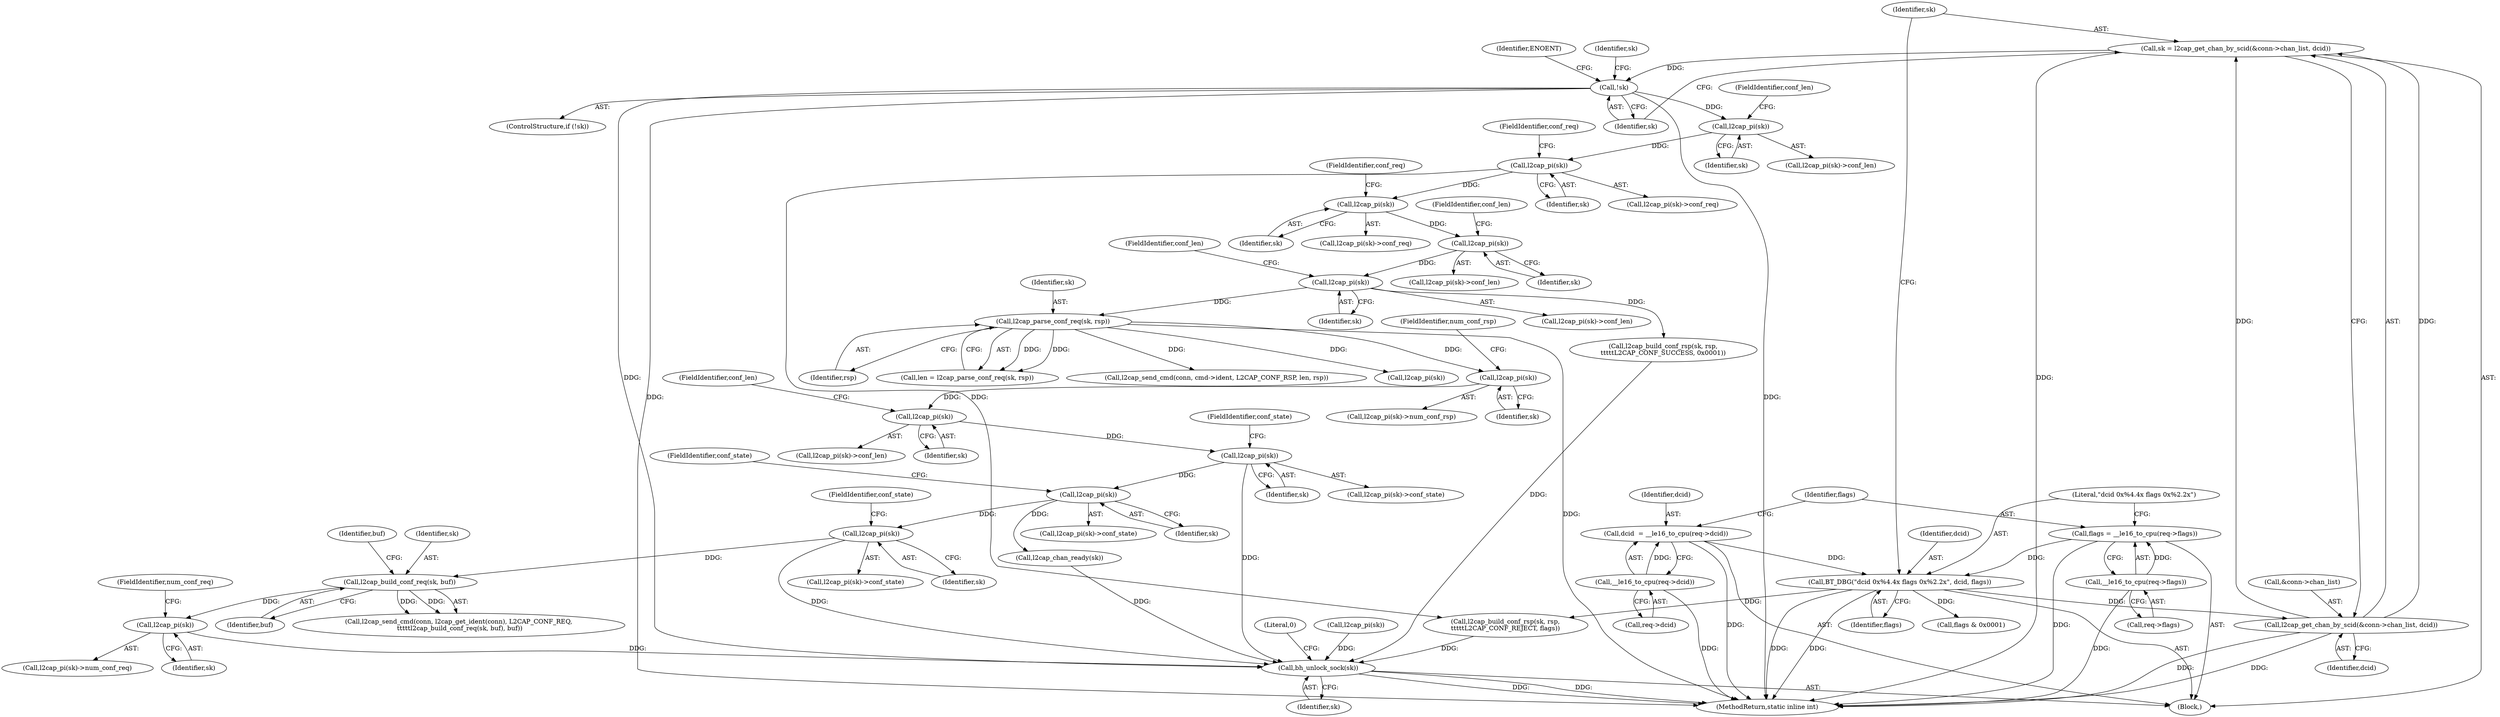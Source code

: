 digraph "0_linux_f2fcfcd670257236ebf2088bbdf26f6a8ef459fe_0@pointer" {
"1000335" [label="(Call,l2cap_pi(sk))"];
"1000329" [label="(Call,l2cap_build_conf_req(sk, buf))"];
"1000318" [label="(Call,l2cap_pi(sk))"];
"1000301" [label="(Call,l2cap_pi(sk))"];
"1000293" [label="(Call,l2cap_pi(sk))"];
"1000285" [label="(Call,l2cap_pi(sk))"];
"1000280" [label="(Call,l2cap_pi(sk))"];
"1000233" [label="(Call,l2cap_parse_conf_req(sk, rsp))"];
"1000209" [label="(Call,l2cap_pi(sk))"];
"1000200" [label="(Call,l2cap_pi(sk))"];
"1000196" [label="(Call,l2cap_pi(sk))"];
"1000176" [label="(Call,l2cap_pi(sk))"];
"1000170" [label="(Call,l2cap_pi(sk))"];
"1000147" [label="(Call,!sk)"];
"1000138" [label="(Call,sk = l2cap_get_chan_by_scid(&conn->chan_list, dcid))"];
"1000140" [label="(Call,l2cap_get_chan_by_scid(&conn->chan_list, dcid))"];
"1000134" [label="(Call,BT_DBG(\"dcid 0x%4.4x flags 0x%2.2x\", dcid, flags))"];
"1000122" [label="(Call,dcid  = __le16_to_cpu(req->dcid))"];
"1000124" [label="(Call,__le16_to_cpu(req->dcid))"];
"1000128" [label="(Call,flags = __le16_to_cpu(req->flags))"];
"1000130" [label="(Call,__le16_to_cpu(req->flags))"];
"1000339" [label="(Call,bh_unlock_sock(sk))"];
"1000199" [label="(Call,l2cap_pi(sk)->conf_len)"];
"1000235" [label="(Identifier,rsp)"];
"1000340" [label="(Identifier,sk)"];
"1000197" [label="(Identifier,sk)"];
"1000295" [label="(FieldIdentifier,conf_state)"];
"1000286" [label="(Identifier,sk)"];
"1000293" [label="(Call,l2cap_pi(sk))"];
"1000137" [label="(Identifier,flags)"];
"1000176" [label="(Call,l2cap_pi(sk))"];
"1000131" [label="(Call,req->flags)"];
"1000128" [label="(Call,flags = __le16_to_cpu(req->flags))"];
"1000175" [label="(Call,l2cap_pi(sk)->conf_req)"];
"1000336" [label="(Identifier,sk)"];
"1000134" [label="(Call,BT_DBG(\"dcid 0x%4.4x flags 0x%2.2x\", dcid, flags))"];
"1000330" [label="(Identifier,sk)"];
"1000139" [label="(Identifier,sk)"];
"1000122" [label="(Call,dcid  = __le16_to_cpu(req->dcid))"];
"1000285" [label="(Call,l2cap_pi(sk))"];
"1000125" [label="(Call,req->dcid)"];
"1000302" [label="(Identifier,sk)"];
"1000136" [label="(Identifier,dcid)"];
"1000311" [label="(Call,l2cap_chan_ready(sk))"];
"1000178" [label="(FieldIdentifier,conf_req)"];
"1000319" [label="(Identifier,sk)"];
"1000147" [label="(Call,!sk)"];
"1000200" [label="(Call,l2cap_pi(sk))"];
"1000224" [label="(Call,l2cap_build_conf_rsp(sk, rsp,\n\t\t\t\t\tL2CAP_CONF_SUCCESS, 0x0001))"];
"1000231" [label="(Call,len = l2cap_parse_conf_req(sk, rsp))"];
"1000172" [label="(FieldIdentifier,conf_len)"];
"1000280" [label="(Call,l2cap_pi(sk))"];
"1000201" [label="(Identifier,sk)"];
"1000234" [label="(Identifier,sk)"];
"1000209" [label="(Call,l2cap_pi(sk))"];
"1000329" [label="(Call,l2cap_build_conf_req(sk, buf))"];
"1000169" [label="(Call,l2cap_pi(sk)->conf_len)"];
"1000140" [label="(Call,l2cap_get_chan_by_scid(&conn->chan_list, dcid))"];
"1000292" [label="(Call,l2cap_pi(sk)->conf_state)"];
"1000324" [label="(Call,l2cap_send_cmd(conn, l2cap_get_ident(conn), L2CAP_CONF_REQ,\n \t\t\t\t\tl2cap_build_conf_req(sk, buf), buf))"];
"1000130" [label="(Call,__le16_to_cpu(req->flags))"];
"1000279" [label="(Call,l2cap_pi(sk)->num_conf_rsp)"];
"1000332" [label="(Identifier,buf)"];
"1000151" [label="(Identifier,ENOENT)"];
"1000110" [label="(Block,)"];
"1000270" [label="(Call,l2cap_send_cmd(conn, cmd->ident, L2CAP_CONF_RSP, len, rsp))"];
"1000141" [label="(Call,&conn->chan_list)"];
"1000300" [label="(Call,l2cap_pi(sk)->conf_state)"];
"1000129" [label="(Identifier,flags)"];
"1000186" [label="(Call,l2cap_build_conf_rsp(sk, rsp,\n\t\t\t\t\tL2CAP_CONF_REJECT, flags))"];
"1000208" [label="(Call,l2cap_pi(sk)->conf_len)"];
"1000342" [label="(Literal,0)"];
"1000320" [label="(FieldIdentifier,conf_state)"];
"1000257" [label="(Call,l2cap_pi(sk))"];
"1000211" [label="(FieldIdentifier,conf_len)"];
"1000294" [label="(Identifier,sk)"];
"1000335" [label="(Call,l2cap_pi(sk))"];
"1000198" [label="(FieldIdentifier,conf_req)"];
"1000195" [label="(Call,l2cap_pi(sk)->conf_req)"];
"1000210" [label="(Identifier,sk)"];
"1000334" [label="(Call,l2cap_pi(sk)->num_conf_req)"];
"1000317" [label="(Call,l2cap_pi(sk)->conf_state)"];
"1000214" [label="(Call,flags & 0x0001)"];
"1000177" [label="(Identifier,sk)"];
"1000233" [label="(Call,l2cap_parse_conf_req(sk, rsp))"];
"1000155" [label="(Identifier,sk)"];
"1000202" [label="(FieldIdentifier,conf_len)"];
"1000171" [label="(Identifier,sk)"];
"1000248" [label="(Call,l2cap_pi(sk))"];
"1000146" [label="(ControlStructure,if (!sk))"];
"1000343" [label="(MethodReturn,static inline int)"];
"1000138" [label="(Call,sk = l2cap_get_chan_by_scid(&conn->chan_list, dcid))"];
"1000170" [label="(Call,l2cap_pi(sk))"];
"1000145" [label="(Identifier,dcid)"];
"1000303" [label="(FieldIdentifier,conf_state)"];
"1000196" [label="(Call,l2cap_pi(sk))"];
"1000124" [label="(Call,__le16_to_cpu(req->dcid))"];
"1000284" [label="(Call,l2cap_pi(sk)->conf_len)"];
"1000135" [label="(Literal,\"dcid 0x%4.4x flags 0x%2.2x\")"];
"1000123" [label="(Identifier,dcid)"];
"1000301" [label="(Call,l2cap_pi(sk))"];
"1000318" [label="(Call,l2cap_pi(sk))"];
"1000281" [label="(Identifier,sk)"];
"1000282" [label="(FieldIdentifier,num_conf_rsp)"];
"1000287" [label="(FieldIdentifier,conf_len)"];
"1000339" [label="(Call,bh_unlock_sock(sk))"];
"1000337" [label="(FieldIdentifier,num_conf_req)"];
"1000148" [label="(Identifier,sk)"];
"1000331" [label="(Identifier,buf)"];
"1000335" -> "1000334"  [label="AST: "];
"1000335" -> "1000336"  [label="CFG: "];
"1000336" -> "1000335"  [label="AST: "];
"1000337" -> "1000335"  [label="CFG: "];
"1000329" -> "1000335"  [label="DDG: "];
"1000335" -> "1000339"  [label="DDG: "];
"1000329" -> "1000324"  [label="AST: "];
"1000329" -> "1000331"  [label="CFG: "];
"1000330" -> "1000329"  [label="AST: "];
"1000331" -> "1000329"  [label="AST: "];
"1000332" -> "1000329"  [label="CFG: "];
"1000329" -> "1000324"  [label="DDG: "];
"1000329" -> "1000324"  [label="DDG: "];
"1000318" -> "1000329"  [label="DDG: "];
"1000318" -> "1000317"  [label="AST: "];
"1000318" -> "1000319"  [label="CFG: "];
"1000319" -> "1000318"  [label="AST: "];
"1000320" -> "1000318"  [label="CFG: "];
"1000301" -> "1000318"  [label="DDG: "];
"1000318" -> "1000339"  [label="DDG: "];
"1000301" -> "1000300"  [label="AST: "];
"1000301" -> "1000302"  [label="CFG: "];
"1000302" -> "1000301"  [label="AST: "];
"1000303" -> "1000301"  [label="CFG: "];
"1000293" -> "1000301"  [label="DDG: "];
"1000301" -> "1000311"  [label="DDG: "];
"1000293" -> "1000292"  [label="AST: "];
"1000293" -> "1000294"  [label="CFG: "];
"1000294" -> "1000293"  [label="AST: "];
"1000295" -> "1000293"  [label="CFG: "];
"1000285" -> "1000293"  [label="DDG: "];
"1000293" -> "1000339"  [label="DDG: "];
"1000285" -> "1000284"  [label="AST: "];
"1000285" -> "1000286"  [label="CFG: "];
"1000286" -> "1000285"  [label="AST: "];
"1000287" -> "1000285"  [label="CFG: "];
"1000280" -> "1000285"  [label="DDG: "];
"1000280" -> "1000279"  [label="AST: "];
"1000280" -> "1000281"  [label="CFG: "];
"1000281" -> "1000280"  [label="AST: "];
"1000282" -> "1000280"  [label="CFG: "];
"1000233" -> "1000280"  [label="DDG: "];
"1000233" -> "1000231"  [label="AST: "];
"1000233" -> "1000235"  [label="CFG: "];
"1000234" -> "1000233"  [label="AST: "];
"1000235" -> "1000233"  [label="AST: "];
"1000231" -> "1000233"  [label="CFG: "];
"1000233" -> "1000343"  [label="DDG: "];
"1000233" -> "1000231"  [label="DDG: "];
"1000233" -> "1000231"  [label="DDG: "];
"1000209" -> "1000233"  [label="DDG: "];
"1000233" -> "1000248"  [label="DDG: "];
"1000233" -> "1000270"  [label="DDG: "];
"1000209" -> "1000208"  [label="AST: "];
"1000209" -> "1000210"  [label="CFG: "];
"1000210" -> "1000209"  [label="AST: "];
"1000211" -> "1000209"  [label="CFG: "];
"1000200" -> "1000209"  [label="DDG: "];
"1000209" -> "1000224"  [label="DDG: "];
"1000200" -> "1000199"  [label="AST: "];
"1000200" -> "1000201"  [label="CFG: "];
"1000201" -> "1000200"  [label="AST: "];
"1000202" -> "1000200"  [label="CFG: "];
"1000196" -> "1000200"  [label="DDG: "];
"1000196" -> "1000195"  [label="AST: "];
"1000196" -> "1000197"  [label="CFG: "];
"1000197" -> "1000196"  [label="AST: "];
"1000198" -> "1000196"  [label="CFG: "];
"1000176" -> "1000196"  [label="DDG: "];
"1000176" -> "1000175"  [label="AST: "];
"1000176" -> "1000177"  [label="CFG: "];
"1000177" -> "1000176"  [label="AST: "];
"1000178" -> "1000176"  [label="CFG: "];
"1000170" -> "1000176"  [label="DDG: "];
"1000176" -> "1000186"  [label="DDG: "];
"1000170" -> "1000169"  [label="AST: "];
"1000170" -> "1000171"  [label="CFG: "];
"1000171" -> "1000170"  [label="AST: "];
"1000172" -> "1000170"  [label="CFG: "];
"1000147" -> "1000170"  [label="DDG: "];
"1000147" -> "1000146"  [label="AST: "];
"1000147" -> "1000148"  [label="CFG: "];
"1000148" -> "1000147"  [label="AST: "];
"1000151" -> "1000147"  [label="CFG: "];
"1000155" -> "1000147"  [label="CFG: "];
"1000147" -> "1000343"  [label="DDG: "];
"1000147" -> "1000343"  [label="DDG: "];
"1000138" -> "1000147"  [label="DDG: "];
"1000147" -> "1000339"  [label="DDG: "];
"1000138" -> "1000110"  [label="AST: "];
"1000138" -> "1000140"  [label="CFG: "];
"1000139" -> "1000138"  [label="AST: "];
"1000140" -> "1000138"  [label="AST: "];
"1000148" -> "1000138"  [label="CFG: "];
"1000138" -> "1000343"  [label="DDG: "];
"1000140" -> "1000138"  [label="DDG: "];
"1000140" -> "1000138"  [label="DDG: "];
"1000140" -> "1000145"  [label="CFG: "];
"1000141" -> "1000140"  [label="AST: "];
"1000145" -> "1000140"  [label="AST: "];
"1000140" -> "1000343"  [label="DDG: "];
"1000140" -> "1000343"  [label="DDG: "];
"1000134" -> "1000140"  [label="DDG: "];
"1000134" -> "1000110"  [label="AST: "];
"1000134" -> "1000137"  [label="CFG: "];
"1000135" -> "1000134"  [label="AST: "];
"1000136" -> "1000134"  [label="AST: "];
"1000137" -> "1000134"  [label="AST: "];
"1000139" -> "1000134"  [label="CFG: "];
"1000134" -> "1000343"  [label="DDG: "];
"1000134" -> "1000343"  [label="DDG: "];
"1000122" -> "1000134"  [label="DDG: "];
"1000128" -> "1000134"  [label="DDG: "];
"1000134" -> "1000186"  [label="DDG: "];
"1000134" -> "1000214"  [label="DDG: "];
"1000122" -> "1000110"  [label="AST: "];
"1000122" -> "1000124"  [label="CFG: "];
"1000123" -> "1000122"  [label="AST: "];
"1000124" -> "1000122"  [label="AST: "];
"1000129" -> "1000122"  [label="CFG: "];
"1000122" -> "1000343"  [label="DDG: "];
"1000124" -> "1000122"  [label="DDG: "];
"1000124" -> "1000125"  [label="CFG: "];
"1000125" -> "1000124"  [label="AST: "];
"1000124" -> "1000343"  [label="DDG: "];
"1000128" -> "1000110"  [label="AST: "];
"1000128" -> "1000130"  [label="CFG: "];
"1000129" -> "1000128"  [label="AST: "];
"1000130" -> "1000128"  [label="AST: "];
"1000135" -> "1000128"  [label="CFG: "];
"1000128" -> "1000343"  [label="DDG: "];
"1000130" -> "1000128"  [label="DDG: "];
"1000130" -> "1000131"  [label="CFG: "];
"1000131" -> "1000130"  [label="AST: "];
"1000130" -> "1000343"  [label="DDG: "];
"1000339" -> "1000110"  [label="AST: "];
"1000339" -> "1000340"  [label="CFG: "];
"1000340" -> "1000339"  [label="AST: "];
"1000342" -> "1000339"  [label="CFG: "];
"1000339" -> "1000343"  [label="DDG: "];
"1000339" -> "1000343"  [label="DDG: "];
"1000186" -> "1000339"  [label="DDG: "];
"1000311" -> "1000339"  [label="DDG: "];
"1000224" -> "1000339"  [label="DDG: "];
"1000257" -> "1000339"  [label="DDG: "];
}
